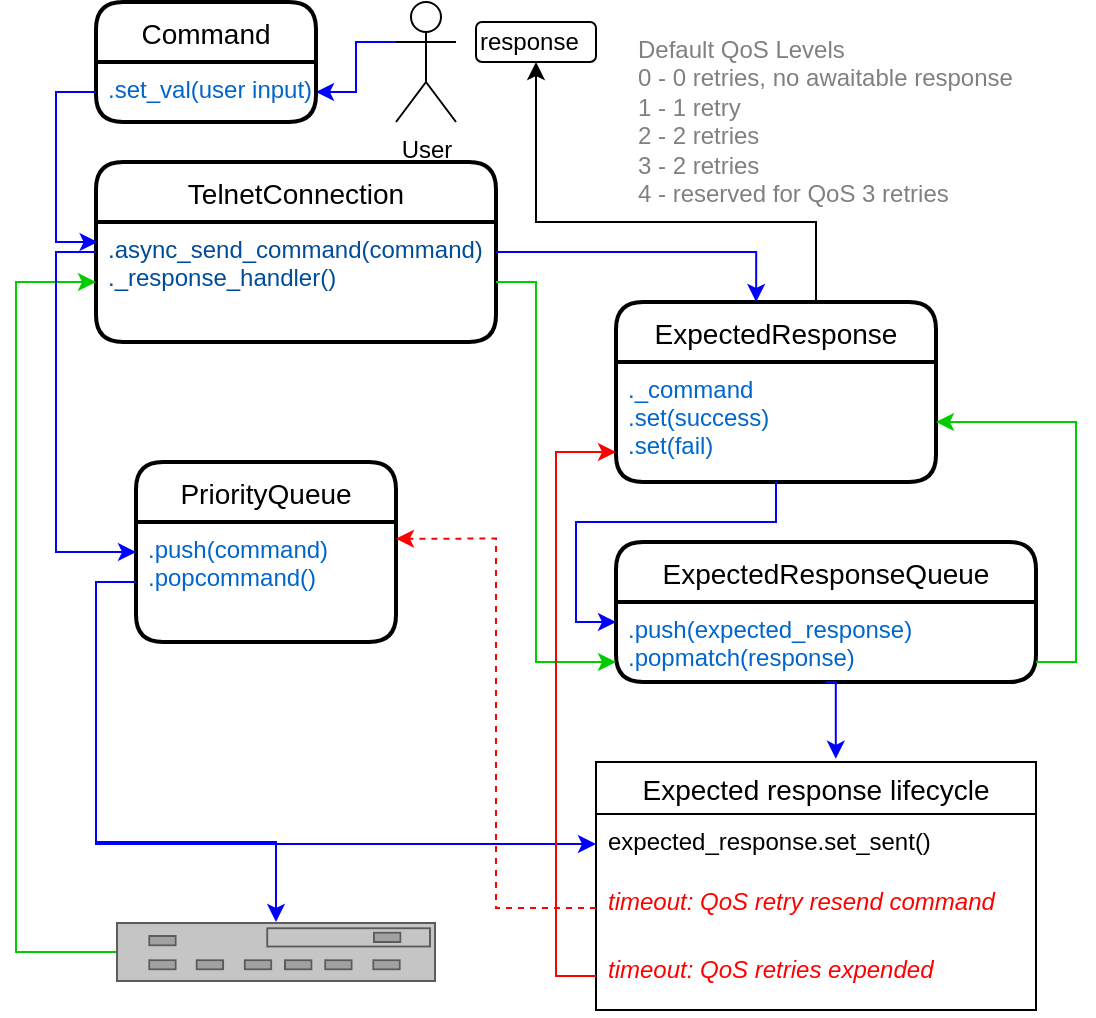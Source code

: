 <mxfile version="14.1.8" type="github">
  <diagram id="kgpKYQtTHZ0yAKxKKP6v" name="Page-1">
    <mxGraphModel dx="1185" dy="635" grid="1" gridSize="10" guides="1" tooltips="1" connect="1" arrows="1" fold="1" page="1" pageScale="1" pageWidth="850" pageHeight="1100" math="0" shadow="0">
      <root>
        <mxCell id="0" />
        <mxCell id="1" parent="0" />
        <mxCell id="9k-kRRWtJ1Up5X6aEsw0-78" style="edgeStyle=orthogonalEdgeStyle;rounded=0;orthogonalLoop=1;jettySize=auto;html=1;exitX=0;exitY=0.333;exitDx=0;exitDy=0;exitPerimeter=0;entryX=1;entryY=0.5;entryDx=0;entryDy=0;strokeColor=#0000FF;fontColor=#0000FF;" edge="1" parent="1" source="9k-kRRWtJ1Up5X6aEsw0-2" target="9k-kRRWtJ1Up5X6aEsw0-9">
          <mxGeometry relative="1" as="geometry" />
        </mxCell>
        <mxCell id="9k-kRRWtJ1Up5X6aEsw0-2" value="User" style="shape=umlActor;verticalLabelPosition=bottom;verticalAlign=top;html=1;outlineConnect=0;" vertex="1" parent="1">
          <mxGeometry x="300" y="100" width="30" height="60" as="geometry" />
        </mxCell>
        <mxCell id="9k-kRRWtJ1Up5X6aEsw0-8" value="Command" style="swimlane;childLayout=stackLayout;horizontal=1;startSize=30;horizontalStack=0;rounded=1;fontSize=14;fontStyle=0;strokeWidth=2;resizeParent=0;resizeLast=1;shadow=0;dashed=0;align=center;" vertex="1" parent="1">
          <mxGeometry x="150" y="100" width="110" height="60" as="geometry" />
        </mxCell>
        <mxCell id="9k-kRRWtJ1Up5X6aEsw0-9" value=".set_val(user input)" style="align=left;strokeColor=none;fillColor=none;spacingLeft=4;fontSize=12;verticalAlign=top;resizable=0;rotatable=0;part=1;fontColor=#0066CC;" vertex="1" parent="9k-kRRWtJ1Up5X6aEsw0-8">
          <mxGeometry y="30" width="110" height="30" as="geometry" />
        </mxCell>
        <mxCell id="9k-kRRWtJ1Up5X6aEsw0-10" value="TelnetConnection" style="swimlane;childLayout=stackLayout;horizontal=1;startSize=30;horizontalStack=0;rounded=1;fontSize=14;fontStyle=0;strokeWidth=2;resizeParent=0;resizeLast=1;shadow=0;dashed=0;align=center;" vertex="1" parent="1">
          <mxGeometry x="150" y="180" width="200" height="90" as="geometry" />
        </mxCell>
        <mxCell id="9k-kRRWtJ1Up5X6aEsw0-11" value=".async_send_command(command)&#xa;._response_handler()" style="align=left;strokeColor=none;fillColor=none;spacingLeft=4;fontSize=12;verticalAlign=top;resizable=0;rotatable=0;part=1;fontColor=#004C99;" vertex="1" parent="9k-kRRWtJ1Up5X6aEsw0-10">
          <mxGeometry y="30" width="200" height="60" as="geometry" />
        </mxCell>
        <mxCell id="9k-kRRWtJ1Up5X6aEsw0-12" value="PriorityQueue" style="swimlane;childLayout=stackLayout;horizontal=1;startSize=30;horizontalStack=0;rounded=1;fontSize=14;fontStyle=0;strokeWidth=2;resizeParent=0;resizeLast=1;shadow=0;dashed=0;align=center;" vertex="1" parent="1">
          <mxGeometry x="170" y="330" width="130" height="90" as="geometry" />
        </mxCell>
        <mxCell id="9k-kRRWtJ1Up5X6aEsw0-13" value=".push(command)&#xa;.popcommand()" style="align=left;strokeColor=none;fillColor=none;spacingLeft=4;fontSize=12;verticalAlign=top;resizable=0;rotatable=0;part=1;fontColor=#0066CC;" vertex="1" parent="9k-kRRWtJ1Up5X6aEsw0-12">
          <mxGeometry y="30" width="130" height="60" as="geometry" />
        </mxCell>
        <mxCell id="9k-kRRWtJ1Up5X6aEsw0-25" value="ExpectedResponseQueue" style="swimlane;childLayout=stackLayout;horizontal=1;startSize=30;horizontalStack=0;rounded=1;fontSize=14;fontStyle=0;strokeWidth=2;resizeParent=0;resizeLast=1;shadow=0;dashed=0;align=center;" vertex="1" parent="1">
          <mxGeometry x="410" y="370" width="210" height="70" as="geometry" />
        </mxCell>
        <mxCell id="9k-kRRWtJ1Up5X6aEsw0-26" value=".push(expected_response)&#xa;.popmatch(response)" style="align=left;strokeColor=none;fillColor=none;spacingLeft=4;fontSize=12;verticalAlign=top;resizable=0;rotatable=0;part=1;fontColor=#0066CC;" vertex="1" parent="9k-kRRWtJ1Up5X6aEsw0-25">
          <mxGeometry y="30" width="210" height="40" as="geometry" />
        </mxCell>
        <mxCell id="9k-kRRWtJ1Up5X6aEsw0-99" style="edgeStyle=orthogonalEdgeStyle;rounded=0;orthogonalLoop=1;jettySize=auto;html=1;exitX=0.75;exitY=0;exitDx=0;exitDy=0;entryX=0.5;entryY=1;entryDx=0;entryDy=0;fontColor=#808080;" edge="1" parent="1" source="9k-kRRWtJ1Up5X6aEsw0-27" target="9k-kRRWtJ1Up5X6aEsw0-83">
          <mxGeometry relative="1" as="geometry">
            <Array as="points">
              <mxPoint x="510" y="210" />
              <mxPoint x="370" y="210" />
            </Array>
          </mxGeometry>
        </mxCell>
        <mxCell id="9k-kRRWtJ1Up5X6aEsw0-27" value="ExpectedResponse" style="swimlane;childLayout=stackLayout;horizontal=1;startSize=30;horizontalStack=0;rounded=1;fontSize=14;fontStyle=0;strokeWidth=2;resizeParent=0;resizeLast=1;shadow=0;dashed=0;align=center;" vertex="1" parent="1">
          <mxGeometry x="410" y="250" width="160" height="90" as="geometry" />
        </mxCell>
        <mxCell id="9k-kRRWtJ1Up5X6aEsw0-29" style="edgeStyle=orthogonalEdgeStyle;rounded=0;orthogonalLoop=1;jettySize=auto;html=1;exitX=0.5;exitY=1;exitDx=0;exitDy=0;fontColor=#0066CC;" edge="1" parent="9k-kRRWtJ1Up5X6aEsw0-27" source="9k-kRRWtJ1Up5X6aEsw0-28" target="9k-kRRWtJ1Up5X6aEsw0-28">
          <mxGeometry relative="1" as="geometry" />
        </mxCell>
        <mxCell id="9k-kRRWtJ1Up5X6aEsw0-28" value="._command&#xa;.set(success)&#xa;.set(fail)" style="align=left;strokeColor=none;fillColor=none;spacingLeft=4;fontSize=12;verticalAlign=top;resizable=0;rotatable=0;part=1;fontColor=#0066CC;" vertex="1" parent="9k-kRRWtJ1Up5X6aEsw0-27">
          <mxGeometry y="30" width="160" height="60" as="geometry" />
        </mxCell>
        <mxCell id="9k-kRRWtJ1Up5X6aEsw0-89" style="edgeStyle=orthogonalEdgeStyle;rounded=0;orthogonalLoop=1;jettySize=auto;html=1;entryX=0;entryY=0.5;entryDx=0;entryDy=0;fontColor=#0000FF;strokeColor=#00CC00;" edge="1" parent="1" source="9k-kRRWtJ1Up5X6aEsw0-35" target="9k-kRRWtJ1Up5X6aEsw0-11">
          <mxGeometry relative="1" as="geometry">
            <Array as="points">
              <mxPoint x="110" y="575" />
              <mxPoint x="110" y="240" />
            </Array>
          </mxGeometry>
        </mxCell>
        <mxCell id="9k-kRRWtJ1Up5X6aEsw0-35" value="" style="strokeColor=#666666;html=1;labelPosition=right;align=center;spacingLeft=15;shadow=0;dashed=0;outlineConnect=0;shape=mxgraph.rack.general.switches_2;fontColor=#0066CC;" vertex="1" parent="1">
          <mxGeometry x="160" y="560" width="160" height="30" as="geometry" />
        </mxCell>
        <mxCell id="9k-kRRWtJ1Up5X6aEsw0-47" value="Expected response lifecycle" style="swimlane;fontStyle=0;childLayout=stackLayout;horizontal=1;startSize=26;horizontalStack=0;resizeParent=1;resizeParentMax=0;resizeLast=0;collapsible=1;marginBottom=0;align=center;fontSize=14;" vertex="1" parent="1">
          <mxGeometry x="400" y="480" width="220" height="124" as="geometry">
            <mxRectangle x="90" y="390" width="50" height="40" as="alternateBounds" />
          </mxGeometry>
        </mxCell>
        <mxCell id="9k-kRRWtJ1Up5X6aEsw0-48" value="expected_response.set_sent()" style="text;strokeColor=none;fillColor=none;spacingLeft=4;spacingRight=4;overflow=hidden;rotatable=0;points=[[0,0.5],[1,0.5]];portConstraint=eastwest;fontSize=12;" vertex="1" parent="9k-kRRWtJ1Up5X6aEsw0-47">
          <mxGeometry y="26" width="220" height="30" as="geometry" />
        </mxCell>
        <mxCell id="9k-kRRWtJ1Up5X6aEsw0-50" value="timeout: QoS retry resend command" style="text;strokeColor=none;fillColor=none;spacingLeft=4;spacingRight=4;overflow=hidden;rotatable=0;points=[[0,0.5],[1,0.5]];portConstraint=eastwest;fontSize=12;fontColor=#FF0000;fontStyle=2" vertex="1" parent="9k-kRRWtJ1Up5X6aEsw0-47">
          <mxGeometry y="56" width="220" height="34" as="geometry" />
        </mxCell>
        <mxCell id="9k-kRRWtJ1Up5X6aEsw0-49" value="timeout: QoS retries expended" style="text;strokeColor=none;fillColor=none;spacingLeft=4;spacingRight=4;overflow=hidden;rotatable=0;points=[[0,0.5],[1,0.5]];portConstraint=eastwest;fontSize=12;fontStyle=2;fontColor=#FF0000;" vertex="1" parent="9k-kRRWtJ1Up5X6aEsw0-47">
          <mxGeometry y="90" width="220" height="34" as="geometry" />
        </mxCell>
        <mxCell id="9k-kRRWtJ1Up5X6aEsw0-61" style="edgeStyle=orthogonalEdgeStyle;rounded=0;orthogonalLoop=1;jettySize=auto;html=1;exitX=1;exitY=0.5;exitDx=0;exitDy=0;entryX=0;entryY=0.75;entryDx=0;entryDy=0;fontColor=#004C99;strokeColor=#00CC00;" edge="1" parent="1" source="9k-kRRWtJ1Up5X6aEsw0-11" target="9k-kRRWtJ1Up5X6aEsw0-26">
          <mxGeometry relative="1" as="geometry">
            <Array as="points">
              <mxPoint x="370" y="240" />
              <mxPoint x="370" y="430" />
            </Array>
          </mxGeometry>
        </mxCell>
        <mxCell id="9k-kRRWtJ1Up5X6aEsw0-66" style="edgeStyle=orthogonalEdgeStyle;rounded=0;orthogonalLoop=1;jettySize=auto;html=1;exitX=0;exitY=0.25;exitDx=0;exitDy=0;entryX=0;entryY=0.25;entryDx=0;entryDy=0;fontColor=#0000FF;strokeColor=#0000FF;" edge="1" parent="1" source="9k-kRRWtJ1Up5X6aEsw0-11" target="9k-kRRWtJ1Up5X6aEsw0-13">
          <mxGeometry relative="1" as="geometry" />
        </mxCell>
        <mxCell id="9k-kRRWtJ1Up5X6aEsw0-70" style="edgeStyle=orthogonalEdgeStyle;rounded=0;orthogonalLoop=1;jettySize=auto;html=1;exitX=0;exitY=0.5;exitDx=0;exitDy=0;strokeColor=#0000FF;fontColor=#0000FF;entryX=0;entryY=0.5;entryDx=0;entryDy=0;" edge="1" parent="1" source="9k-kRRWtJ1Up5X6aEsw0-13" target="9k-kRRWtJ1Up5X6aEsw0-48">
          <mxGeometry relative="1" as="geometry">
            <mxPoint x="235" y="480" as="targetPoint" />
          </mxGeometry>
        </mxCell>
        <mxCell id="9k-kRRWtJ1Up5X6aEsw0-72" style="edgeStyle=orthogonalEdgeStyle;rounded=0;orthogonalLoop=1;jettySize=auto;html=1;exitX=1;exitY=0.25;exitDx=0;exitDy=0;entryX=0.438;entryY=0;entryDx=0;entryDy=0;entryPerimeter=0;strokeColor=#0000FF;fontColor=#0000FF;" edge="1" parent="1" source="9k-kRRWtJ1Up5X6aEsw0-11" target="9k-kRRWtJ1Up5X6aEsw0-27">
          <mxGeometry relative="1" as="geometry" />
        </mxCell>
        <mxCell id="9k-kRRWtJ1Up5X6aEsw0-74" style="edgeStyle=orthogonalEdgeStyle;rounded=0;orthogonalLoop=1;jettySize=auto;html=1;exitX=0;exitY=0.5;exitDx=0;exitDy=0;entryX=0;entryY=0.75;entryDx=0;entryDy=0;fontColor=#0000FF;strokeColor=#FF0000;" edge="1" parent="1" source="9k-kRRWtJ1Up5X6aEsw0-49" target="9k-kRRWtJ1Up5X6aEsw0-28">
          <mxGeometry relative="1" as="geometry">
            <Array as="points">
              <mxPoint x="380" y="587" />
              <mxPoint x="380" y="325" />
            </Array>
          </mxGeometry>
        </mxCell>
        <mxCell id="9k-kRRWtJ1Up5X6aEsw0-80" style="edgeStyle=orthogonalEdgeStyle;rounded=0;orthogonalLoop=1;jettySize=auto;html=1;exitX=0;exitY=0.5;exitDx=0;exitDy=0;entryX=0.004;entryY=0.167;entryDx=0;entryDy=0;entryPerimeter=0;strokeColor=#0000FF;fontColor=#0000FF;" edge="1" parent="1" source="9k-kRRWtJ1Up5X6aEsw0-9" target="9k-kRRWtJ1Up5X6aEsw0-11">
          <mxGeometry relative="1" as="geometry" />
        </mxCell>
        <mxCell id="9k-kRRWtJ1Up5X6aEsw0-83" value="&lt;font color=&quot;#000000&quot;&gt;response&lt;/font&gt;" style="rounded=1;whiteSpace=wrap;html=1;fontColor=#0000FF;align=left;" vertex="1" parent="1">
          <mxGeometry x="340" y="110" width="60" height="20" as="geometry" />
        </mxCell>
        <mxCell id="9k-kRRWtJ1Up5X6aEsw0-88" style="edgeStyle=orthogonalEdgeStyle;rounded=0;orthogonalLoop=1;jettySize=auto;html=1;exitX=0;exitY=0.5;exitDx=0;exitDy=0;strokeColor=#0000FF;fontColor=#0000FF;" edge="1" parent="1" source="9k-kRRWtJ1Up5X6aEsw0-13" target="9k-kRRWtJ1Up5X6aEsw0-35">
          <mxGeometry relative="1" as="geometry">
            <Array as="points">
              <mxPoint x="150" y="390" />
              <mxPoint x="150" y="520" />
              <mxPoint x="240" y="520" />
            </Array>
          </mxGeometry>
        </mxCell>
        <mxCell id="9k-kRRWtJ1Up5X6aEsw0-90" style="edgeStyle=orthogonalEdgeStyle;rounded=0;orthogonalLoop=1;jettySize=auto;html=1;exitX=0.5;exitY=1;exitDx=0;exitDy=0;entryX=0.545;entryY=-0.013;entryDx=0;entryDy=0;entryPerimeter=0;fontColor=#0000FF;strokeColor=#0000FF;" edge="1" parent="1" source="9k-kRRWtJ1Up5X6aEsw0-26" target="9k-kRRWtJ1Up5X6aEsw0-47">
          <mxGeometry relative="1" as="geometry" />
        </mxCell>
        <mxCell id="9k-kRRWtJ1Up5X6aEsw0-94" style="edgeStyle=orthogonalEdgeStyle;rounded=0;orthogonalLoop=1;jettySize=auto;html=1;entryX=1;entryY=0.139;entryDx=0;entryDy=0;entryPerimeter=0;fontColor=#808080;strokeColor=#FF0000;dashed=1;" edge="1" parent="1" source="9k-kRRWtJ1Up5X6aEsw0-50" target="9k-kRRWtJ1Up5X6aEsw0-13">
          <mxGeometry relative="1" as="geometry" />
        </mxCell>
        <mxCell id="9k-kRRWtJ1Up5X6aEsw0-98" style="edgeStyle=orthogonalEdgeStyle;rounded=0;orthogonalLoop=1;jettySize=auto;html=1;exitX=1;exitY=0.75;exitDx=0;exitDy=0;entryX=1;entryY=0.5;entryDx=0;entryDy=0;fontColor=#808080;strokeColor=#00CC00;" edge="1" parent="1" source="9k-kRRWtJ1Up5X6aEsw0-26" target="9k-kRRWtJ1Up5X6aEsw0-28">
          <mxGeometry relative="1" as="geometry" />
        </mxCell>
        <mxCell id="9k-kRRWtJ1Up5X6aEsw0-101" style="edgeStyle=orthogonalEdgeStyle;rounded=0;orthogonalLoop=1;jettySize=auto;html=1;exitX=0.5;exitY=1;exitDx=0;exitDy=0;entryX=0;entryY=0.25;entryDx=0;entryDy=0;strokeColor=#0000FF;fontColor=#808080;" edge="1" parent="1" source="9k-kRRWtJ1Up5X6aEsw0-28" target="9k-kRRWtJ1Up5X6aEsw0-26">
          <mxGeometry relative="1" as="geometry">
            <Array as="points">
              <mxPoint x="490" y="360" />
              <mxPoint x="390" y="360" />
              <mxPoint x="390" y="410" />
            </Array>
          </mxGeometry>
        </mxCell>
        <mxCell id="9k-kRRWtJ1Up5X6aEsw0-102" value="Default QoS Levels&lt;br&gt;0 - 0 retries, no awaitable response&lt;br&gt;1 - 1 retry&lt;br&gt;2 - 2 retries&lt;br&gt;3 - 2 retries&lt;br&gt;4 - reserved for QoS 3 retries" style="text;html=1;strokeColor=none;fillColor=none;align=left;verticalAlign=top;whiteSpace=wrap;rounded=0;fontColor=#808080;" vertex="1" parent="1">
          <mxGeometry x="419" y="110" width="230" height="120" as="geometry" />
        </mxCell>
      </root>
    </mxGraphModel>
  </diagram>
</mxfile>
